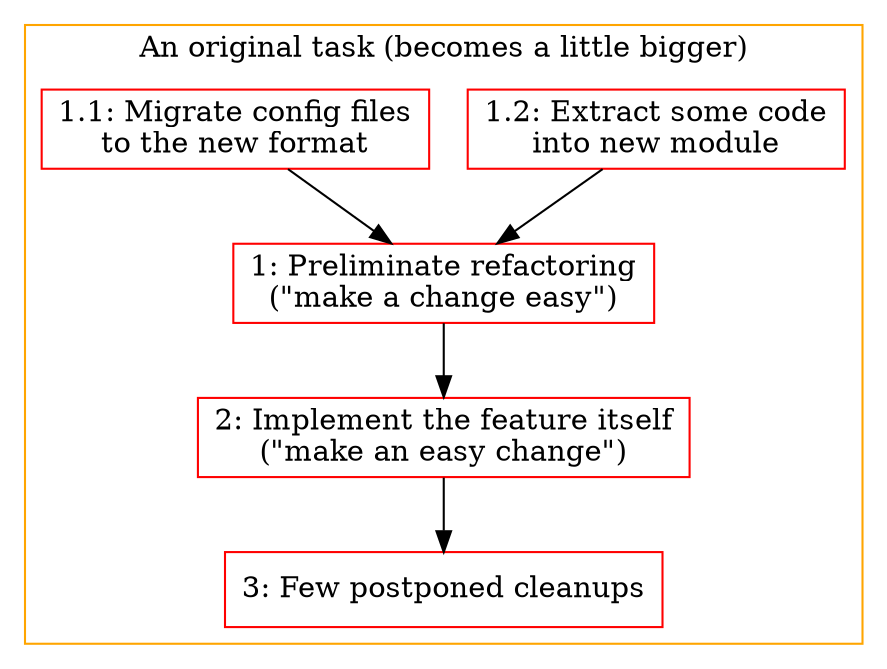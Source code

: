 digraph g {
node [shape=box, color=red];
edge [color=black];
subgraph cluster_0 {
    color=orange;
    label = "An original task (becomes a little bigger)";
2 [label="1: Preliminate refactoring
(&quot;make a change easy&quot;)"];
3 [label="2: Implement the feature itself
(&quot;make an easy change&quot;)"];
4 [label="3: Few postponed cleanups"];
5 [label="1.2: Extract some code
into new module"];
6 [label="1.1: Migrate config files
to the new format"];
2 -> 3;
3 -> 4;
5 -> 2;
6 -> 2;
}
}
